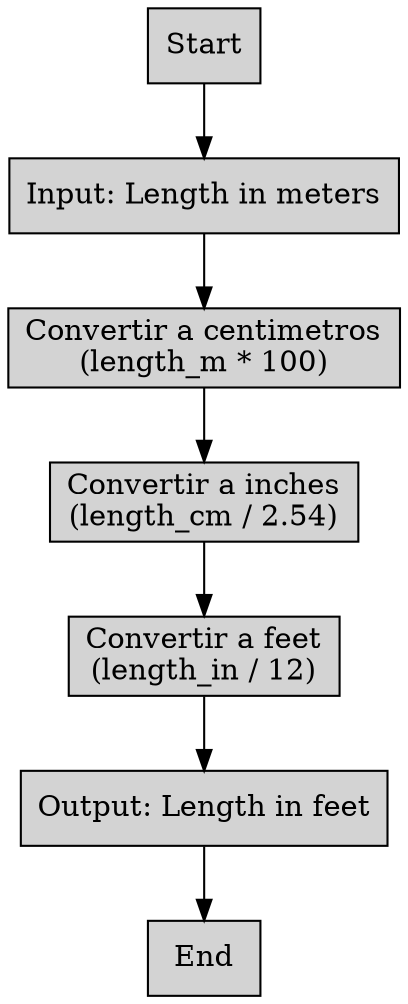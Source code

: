 digraph G {
    node [shape=box, style="filled", fillcolor=lightgrey];
    
    Start [label="Start"];
    Input [label="Input: Length in meters"];
    ConvertToCm [label="Convertir a centimetros\n(length_m * 100)"];
    ConvertToInches [label="Convertir a inches\n(length_cm / 2.54)"];
    ConvertToFeet [label="Convertir a feet\n(length_in / 12)"];
    Output [label="Output: Length in feet"];
    End [label="End"];
    
    Start -> Input;
    Input -> ConvertToCm;
    ConvertToCm -> ConvertToInches;
    ConvertToInches -> ConvertToFeet;
    ConvertToFeet -> Output;
    Output -> End;
}